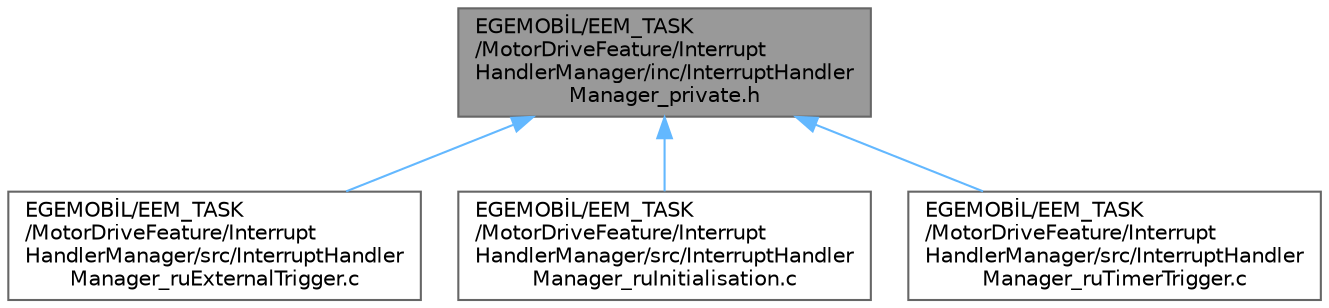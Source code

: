 digraph "EGEMOBİL/EEM_TASK/MotorDriveFeature/InterruptHandlerManager/inc/InterruptHandlerManager_private.h"
{
 // LATEX_PDF_SIZE
  bgcolor="transparent";
  edge [fontname=Helvetica,fontsize=10,labelfontname=Helvetica,labelfontsize=10];
  node [fontname=Helvetica,fontsize=10,shape=box,height=0.2,width=0.4];
  Node1 [id="Node000001",label="EGEMOBİL/EEM_TASK\l/MotorDriveFeature/Interrupt\lHandlerManager/inc/InterruptHandler\lManager_private.h",height=0.2,width=0.4,color="gray40", fillcolor="grey60", style="filled", fontcolor="black",tooltip="Private header file for the Interrupt Handler Manager."];
  Node1 -> Node2 [id="edge1_Node000001_Node000002",dir="back",color="steelblue1",style="solid",tooltip=" "];
  Node2 [id="Node000002",label="EGEMOBİL/EEM_TASK\l/MotorDriveFeature/Interrupt\lHandlerManager/src/InterruptHandler\lManager_ruExternalTrigger.c",height=0.2,width=0.4,color="grey40", fillcolor="white", style="filled",URL="$_interrupt_handler_manager__ru_external_trigger_8c.html",tooltip="Implementation of the InterruptHandlerManager external trigger runable."];
  Node1 -> Node3 [id="edge2_Node000001_Node000003",dir="back",color="steelblue1",style="solid",tooltip=" "];
  Node3 [id="Node000003",label="EGEMOBİL/EEM_TASK\l/MotorDriveFeature/Interrupt\lHandlerManager/src/InterruptHandler\lManager_ruInitialisation.c",height=0.2,width=0.4,color="grey40", fillcolor="white", style="filled",URL="$_interrupt_handler_manager__ru_initialisation_8c.html",tooltip="Implementation of the InterruptHandlerManager initialization runable."];
  Node1 -> Node4 [id="edge3_Node000001_Node000004",dir="back",color="steelblue1",style="solid",tooltip=" "];
  Node4 [id="Node000004",label="EGEMOBİL/EEM_TASK\l/MotorDriveFeature/Interrupt\lHandlerManager/src/InterruptHandler\lManager_ruTimerTrigger.c",height=0.2,width=0.4,color="grey40", fillcolor="white", style="filled",URL="$_interrupt_handler_manager__ru_timer_trigger_8c.html",tooltip="Implementation of the InterruptHandlerManager Timer Trigger runable."];
}
